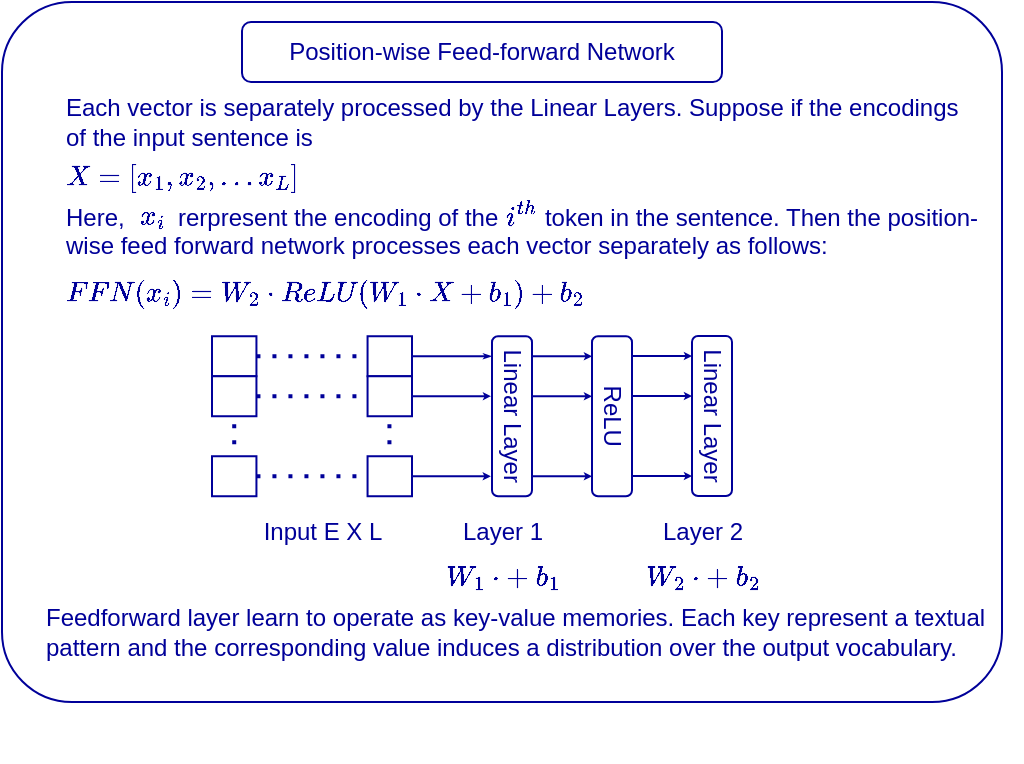 <mxfile version="21.6.5" type="device">
  <diagram name="Page-1" id="nXqlTPuEWZttkAlKJWpj">
    <mxGraphModel dx="619" dy="399" grid="1" gridSize="10" guides="1" tooltips="1" connect="1" arrows="1" fold="1" page="1" pageScale="1" pageWidth="850" pageHeight="1100" math="1" shadow="0">
      <root>
        <mxCell id="0" />
        <mxCell id="1" parent="0" />
        <mxCell id="XnjCDIcHjmMH2OgmWB8k-35" value="" style="rounded=1;whiteSpace=wrap;html=1;strokeColor=#000099;arcSize=10;" parent="1" vertex="1">
          <mxGeometry x="80" y="60" width="500" height="350" as="geometry" />
        </mxCell>
        <mxCell id="XnjCDIcHjmMH2OgmWB8k-37" value="&lt;font color=&quot;#000099&quot;&gt;Position-wise Feed-forward Network&lt;/font&gt;" style="rounded=1;whiteSpace=wrap;html=1;strokeColor=#000099;" parent="1" vertex="1">
          <mxGeometry x="200" y="70" width="240" height="30" as="geometry" />
        </mxCell>
        <mxCell id="XnjCDIcHjmMH2OgmWB8k-325" value="&lt;font color=&quot;#000099&quot;&gt;Input E X L&lt;/font&gt;" style="text;html=1;align=center;verticalAlign=middle;resizable=0;points=[];autosize=1;strokeColor=none;fillColor=none;" parent="1" vertex="1">
          <mxGeometry x="200" y="310.12" width="80" height="30" as="geometry" />
        </mxCell>
        <mxCell id="XnjCDIcHjmMH2OgmWB8k-443" value="&lt;font color=&quot;#000099&quot;&gt;Here,&amp;nbsp; &amp;nbsp; &amp;nbsp; &amp;nbsp; rerpresent the encoding of the&amp;nbsp; &amp;nbsp; &amp;nbsp; &amp;nbsp;token in the&amp;nbsp;sentence. Then the position-&lt;br&gt;wise feed forward network&amp;nbsp;processes each vector separately as follows:&lt;br&gt;&lt;br&gt;&lt;/font&gt;" style="text;html=1;align=left;verticalAlign=middle;resizable=0;points=[];autosize=1;strokeColor=none;fillColor=none;" parent="1" vertex="1">
          <mxGeometry x="110" y="152" width="480" height="60" as="geometry" />
        </mxCell>
        <mxCell id="XnjCDIcHjmMH2OgmWB8k-445" value="&lt;font color=&quot;#000099&quot;&gt;$$x_i$$&lt;br&gt;&lt;/font&gt;" style="text;html=1;align=left;verticalAlign=middle;resizable=0;points=[];autosize=1;strokeColor=none;fillColor=none;" parent="1" vertex="1">
          <mxGeometry x="146.997" y="159" width="70" height="30" as="geometry" />
        </mxCell>
        <mxCell id="XnjCDIcHjmMH2OgmWB8k-439" value="&lt;font color=&quot;#000099&quot;&gt;Each vector is separately processed by the Linear Layers. Suppose if the encodings &lt;br&gt;of the input sentence is&amp;nbsp;&lt;/font&gt;" style="text;html=1;align=left;verticalAlign=middle;resizable=0;points=[];autosize=1;strokeColor=none;fillColor=none;" parent="1" vertex="1">
          <mxGeometry x="110" y="100" width="470" height="40" as="geometry" />
        </mxCell>
        <mxCell id="XnjCDIcHjmMH2OgmWB8k-442" value="&lt;font color=&quot;#000099&quot;&gt;$$X = [x_1, x_2, ... x_L] $$&lt;/font&gt;" style="text;html=1;align=left;verticalAlign=middle;resizable=0;points=[];autosize=1;strokeColor=none;fillColor=none;" parent="1" vertex="1">
          <mxGeometry x="110" y="133" width="170" height="30" as="geometry" />
        </mxCell>
        <mxCell id="XnjCDIcHjmMH2OgmWB8k-446" value="&lt;span style=&quot;color: rgb(0, 0, 153); font-family: Helvetica; font-size: 12px; font-style: normal; font-variant-ligatures: normal; font-variant-caps: normal; font-weight: 400; letter-spacing: normal; orphans: 2; text-align: left; text-indent: 0px; text-transform: none; widows: 2; word-spacing: 0px; -webkit-text-stroke-width: 0px; background-color: rgb(251, 251, 251); text-decoration-thickness: initial; text-decoration-style: initial; text-decoration-color: initial; float: none; display: inline !important;&quot;&gt;$$FFN(x_i) = W_2 \cdot ReLU(W_1 \cdot X + b_1) + b_2&amp;nbsp; $$&lt;/span&gt;" style="text;whiteSpace=wrap;html=1;" parent="1" vertex="1">
          <mxGeometry x="110" y="180" width="323.03" height="40" as="geometry" />
        </mxCell>
        <mxCell id="XnjCDIcHjmMH2OgmWB8k-444" value="&lt;font color=&quot;#000099&quot;&gt;$$i^{th}$$&lt;br&gt;&lt;/font&gt;" style="text;html=1;align=left;verticalAlign=middle;resizable=0;points=[];autosize=1;strokeColor=none;fillColor=none;" parent="1" vertex="1">
          <mxGeometry x="330.003" y="158.5" width="80" height="30" as="geometry" />
        </mxCell>
        <mxCell id="XnjCDIcHjmMH2OgmWB8k-453" value="" style="group" parent="1" vertex="1" connectable="0">
          <mxGeometry x="185" y="227" width="260" height="80.12" as="geometry" />
        </mxCell>
        <mxCell id="XnjCDIcHjmMH2OgmWB8k-409" value="" style="group" parent="XnjCDIcHjmMH2OgmWB8k-453" vertex="1" connectable="0">
          <mxGeometry y="0.12" width="100" height="80" as="geometry" />
        </mxCell>
        <mxCell id="XnjCDIcHjmMH2OgmWB8k-410" value="" style="rounded=0;whiteSpace=wrap;html=1;strokeColor=#000099;" parent="XnjCDIcHjmMH2OgmWB8k-409" vertex="1">
          <mxGeometry width="22.222" height="20" as="geometry" />
        </mxCell>
        <mxCell id="XnjCDIcHjmMH2OgmWB8k-411" value="" style="rounded=0;whiteSpace=wrap;html=1;strokeColor=#000099;" parent="XnjCDIcHjmMH2OgmWB8k-409" vertex="1">
          <mxGeometry x="77.778" width="22.222" height="20" as="geometry" />
        </mxCell>
        <mxCell id="XnjCDIcHjmMH2OgmWB8k-412" value="" style="endArrow=none;dashed=1;html=1;dashPattern=1 3;strokeWidth=2;rounded=0;entryX=0;entryY=0.5;entryDx=0;entryDy=0;strokeColor=#000099;" parent="XnjCDIcHjmMH2OgmWB8k-409" target="XnjCDIcHjmMH2OgmWB8k-411" edge="1">
          <mxGeometry width="50" height="50" relative="1" as="geometry">
            <mxPoint x="22.222" y="10" as="sourcePoint" />
            <mxPoint x="77.778" y="-40" as="targetPoint" />
          </mxGeometry>
        </mxCell>
        <mxCell id="XnjCDIcHjmMH2OgmWB8k-413" value="" style="rounded=0;whiteSpace=wrap;html=1;strokeColor=#000099;" parent="XnjCDIcHjmMH2OgmWB8k-409" vertex="1">
          <mxGeometry y="60" width="22.222" height="20" as="geometry" />
        </mxCell>
        <mxCell id="XnjCDIcHjmMH2OgmWB8k-414" value="" style="rounded=0;whiteSpace=wrap;html=1;strokeColor=#000099;" parent="XnjCDIcHjmMH2OgmWB8k-409" vertex="1">
          <mxGeometry x="77.778" y="60" width="22.222" height="20" as="geometry" />
        </mxCell>
        <mxCell id="XnjCDIcHjmMH2OgmWB8k-415" value="" style="endArrow=none;dashed=1;html=1;dashPattern=1 3;strokeWidth=2;rounded=0;entryX=0;entryY=0.5;entryDx=0;entryDy=0;strokeColor=#000099;" parent="XnjCDIcHjmMH2OgmWB8k-409" target="XnjCDIcHjmMH2OgmWB8k-414" edge="1">
          <mxGeometry width="50" height="50" relative="1" as="geometry">
            <mxPoint x="22.222" y="70" as="sourcePoint" />
            <mxPoint x="77.778" y="20" as="targetPoint" />
          </mxGeometry>
        </mxCell>
        <mxCell id="XnjCDIcHjmMH2OgmWB8k-416" value="" style="endArrow=none;dashed=1;html=1;dashPattern=1 3;strokeWidth=2;rounded=0;entryX=0.5;entryY=0;entryDx=0;entryDy=0;strokeColor=#000099;exitX=0.5;exitY=1;exitDx=0;exitDy=0;" parent="XnjCDIcHjmMH2OgmWB8k-409" source="XnjCDIcHjmMH2OgmWB8k-410" target="XnjCDIcHjmMH2OgmWB8k-413" edge="1">
          <mxGeometry width="50" height="50" relative="1" as="geometry">
            <mxPoint x="33.333" y="80" as="sourcePoint" />
            <mxPoint x="88.889" y="80" as="targetPoint" />
          </mxGeometry>
        </mxCell>
        <mxCell id="XnjCDIcHjmMH2OgmWB8k-417" value="" style="endArrow=none;dashed=1;html=1;dashPattern=1 3;strokeWidth=2;rounded=0;entryX=0.5;entryY=0;entryDx=0;entryDy=0;strokeColor=#000099;exitX=0.5;exitY=1;exitDx=0;exitDy=0;" parent="XnjCDIcHjmMH2OgmWB8k-409" edge="1">
          <mxGeometry width="50" height="50" relative="1" as="geometry">
            <mxPoint x="88.722" y="20" as="sourcePoint" />
            <mxPoint x="88.722" y="60" as="targetPoint" />
          </mxGeometry>
        </mxCell>
        <mxCell id="XnjCDIcHjmMH2OgmWB8k-418" value="" style="rounded=0;whiteSpace=wrap;html=1;strokeColor=#000099;" parent="XnjCDIcHjmMH2OgmWB8k-409" vertex="1">
          <mxGeometry y="20" width="22.222" height="20" as="geometry" />
        </mxCell>
        <mxCell id="XnjCDIcHjmMH2OgmWB8k-419" value="" style="rounded=0;whiteSpace=wrap;html=1;strokeColor=#000099;" parent="XnjCDIcHjmMH2OgmWB8k-409" vertex="1">
          <mxGeometry x="77.778" y="20" width="22.222" height="20" as="geometry" />
        </mxCell>
        <mxCell id="XnjCDIcHjmMH2OgmWB8k-420" value="" style="endArrow=none;dashed=1;html=1;dashPattern=1 3;strokeWidth=2;rounded=0;entryX=0;entryY=0.5;entryDx=0;entryDy=0;strokeColor=#000099;" parent="XnjCDIcHjmMH2OgmWB8k-409" target="XnjCDIcHjmMH2OgmWB8k-419" edge="1">
          <mxGeometry width="50" height="50" relative="1" as="geometry">
            <mxPoint x="22.222" y="30" as="sourcePoint" />
            <mxPoint x="77.778" y="-20" as="targetPoint" />
          </mxGeometry>
        </mxCell>
        <mxCell id="XnjCDIcHjmMH2OgmWB8k-423" value="&lt;font color=&quot;#000099&quot;&gt;Linear Layer&lt;/font&gt;" style="rounded=1;whiteSpace=wrap;html=1;strokeColor=#000099;rotation=90;" parent="XnjCDIcHjmMH2OgmWB8k-453" vertex="1">
          <mxGeometry x="110" y="30.12" width="80" height="20" as="geometry" />
        </mxCell>
        <mxCell id="XnjCDIcHjmMH2OgmWB8k-425" value="&lt;font color=&quot;#000099&quot;&gt;ReLU&lt;/font&gt;" style="rounded=1;whiteSpace=wrap;html=1;strokeColor=#000099;rotation=90;" parent="XnjCDIcHjmMH2OgmWB8k-453" vertex="1">
          <mxGeometry x="160" y="30.12" width="80" height="20" as="geometry" />
        </mxCell>
        <mxCell id="XnjCDIcHjmMH2OgmWB8k-429" style="edgeStyle=orthogonalEdgeStyle;rounded=0;orthogonalLoop=1;jettySize=auto;html=1;exitX=1;exitY=0.5;exitDx=0;exitDy=0;entryX=0.118;entryY=1.014;entryDx=0;entryDy=0;entryPerimeter=0;strokeColor=#000099;endSize=1;endArrow=classicThin;endFill=1;" parent="XnjCDIcHjmMH2OgmWB8k-453" source="XnjCDIcHjmMH2OgmWB8k-411" target="XnjCDIcHjmMH2OgmWB8k-423" edge="1">
          <mxGeometry relative="1" as="geometry" />
        </mxCell>
        <mxCell id="XnjCDIcHjmMH2OgmWB8k-430" style="edgeStyle=orthogonalEdgeStyle;rounded=0;orthogonalLoop=1;jettySize=auto;html=1;exitX=1;exitY=0.5;exitDx=0;exitDy=0;entryX=0.376;entryY=1.025;entryDx=0;entryDy=0;entryPerimeter=0;endSize=1;strokeColor=#000099;" parent="XnjCDIcHjmMH2OgmWB8k-453" source="XnjCDIcHjmMH2OgmWB8k-419" target="XnjCDIcHjmMH2OgmWB8k-423" edge="1">
          <mxGeometry relative="1" as="geometry" />
        </mxCell>
        <mxCell id="XnjCDIcHjmMH2OgmWB8k-431" style="edgeStyle=orthogonalEdgeStyle;rounded=0;orthogonalLoop=1;jettySize=auto;html=1;exitX=1;exitY=0.5;exitDx=0;exitDy=0;entryX=0.875;entryY=1.029;entryDx=0;entryDy=0;entryPerimeter=0;endSize=1;strokeColor=#000099;" parent="XnjCDIcHjmMH2OgmWB8k-453" source="XnjCDIcHjmMH2OgmWB8k-414" target="XnjCDIcHjmMH2OgmWB8k-423" edge="1">
          <mxGeometry relative="1" as="geometry" />
        </mxCell>
        <mxCell id="XnjCDIcHjmMH2OgmWB8k-432" style="edgeStyle=orthogonalEdgeStyle;rounded=0;orthogonalLoop=1;jettySize=auto;html=1;exitX=1;exitY=0.5;exitDx=0;exitDy=0;endSize=1;strokeColor=#000099;" parent="XnjCDIcHjmMH2OgmWB8k-453" edge="1">
          <mxGeometry relative="1" as="geometry">
            <mxPoint x="160" y="10.12" as="sourcePoint" />
            <mxPoint x="190" y="10.12" as="targetPoint" />
          </mxGeometry>
        </mxCell>
        <mxCell id="XnjCDIcHjmMH2OgmWB8k-434" style="edgeStyle=orthogonalEdgeStyle;rounded=0;orthogonalLoop=1;jettySize=auto;html=1;exitX=1;exitY=0.5;exitDx=0;exitDy=0;endSize=1;strokeColor=#000099;" parent="XnjCDIcHjmMH2OgmWB8k-453" edge="1">
          <mxGeometry relative="1" as="geometry">
            <mxPoint x="160" y="30.12" as="sourcePoint" />
            <mxPoint x="190" y="30.12" as="targetPoint" />
          </mxGeometry>
        </mxCell>
        <mxCell id="XnjCDIcHjmMH2OgmWB8k-435" style="edgeStyle=orthogonalEdgeStyle;rounded=0;orthogonalLoop=1;jettySize=auto;html=1;exitX=1;exitY=0.5;exitDx=0;exitDy=0;endSize=1;strokeColor=#000099;" parent="XnjCDIcHjmMH2OgmWB8k-453" edge="1">
          <mxGeometry relative="1" as="geometry">
            <mxPoint x="160" y="70.12" as="sourcePoint" />
            <mxPoint x="190" y="70.12" as="targetPoint" />
          </mxGeometry>
        </mxCell>
        <mxCell id="XnjCDIcHjmMH2OgmWB8k-448" value="&lt;font color=&quot;#000099&quot;&gt;Linear Layer&lt;/font&gt;" style="rounded=1;whiteSpace=wrap;html=1;strokeColor=#000099;rotation=90;" parent="XnjCDIcHjmMH2OgmWB8k-453" vertex="1">
          <mxGeometry x="210" y="30" width="80" height="20" as="geometry" />
        </mxCell>
        <mxCell id="XnjCDIcHjmMH2OgmWB8k-449" style="edgeStyle=orthogonalEdgeStyle;rounded=0;orthogonalLoop=1;jettySize=auto;html=1;exitX=1;exitY=0.5;exitDx=0;exitDy=0;endSize=1;strokeColor=#000099;" parent="XnjCDIcHjmMH2OgmWB8k-453" edge="1">
          <mxGeometry relative="1" as="geometry">
            <mxPoint x="210" y="10" as="sourcePoint" />
            <mxPoint x="240" y="10" as="targetPoint" />
          </mxGeometry>
        </mxCell>
        <mxCell id="XnjCDIcHjmMH2OgmWB8k-450" style="edgeStyle=orthogonalEdgeStyle;rounded=0;orthogonalLoop=1;jettySize=auto;html=1;exitX=1;exitY=0.5;exitDx=0;exitDy=0;endSize=1;strokeColor=#000099;" parent="XnjCDIcHjmMH2OgmWB8k-453" edge="1">
          <mxGeometry relative="1" as="geometry">
            <mxPoint x="210" y="30" as="sourcePoint" />
            <mxPoint x="240" y="30" as="targetPoint" />
          </mxGeometry>
        </mxCell>
        <mxCell id="XnjCDIcHjmMH2OgmWB8k-451" style="edgeStyle=orthogonalEdgeStyle;rounded=0;orthogonalLoop=1;jettySize=auto;html=1;exitX=1;exitY=0.5;exitDx=0;exitDy=0;endSize=1;strokeColor=#000099;" parent="XnjCDIcHjmMH2OgmWB8k-453" edge="1">
          <mxGeometry relative="1" as="geometry">
            <mxPoint x="210" y="70" as="sourcePoint" />
            <mxPoint x="240" y="70" as="targetPoint" />
          </mxGeometry>
        </mxCell>
        <mxCell id="XnjCDIcHjmMH2OgmWB8k-454" value="&lt;font color=&quot;#000099&quot;&gt;Layer 1&lt;br&gt;&lt;/font&gt;" style="text;html=1;align=center;verticalAlign=middle;resizable=0;points=[];autosize=1;strokeColor=none;fillColor=none;" parent="1" vertex="1">
          <mxGeometry x="300" y="310.12" width="60" height="30" as="geometry" />
        </mxCell>
        <mxCell id="XnjCDIcHjmMH2OgmWB8k-455" value="&lt;font color=&quot;#000099&quot;&gt;&lt;br&gt;&lt;/font&gt;" style="text;html=1;align=center;verticalAlign=middle;resizable=0;points=[];autosize=1;strokeColor=none;fillColor=none;" parent="1" vertex="1">
          <mxGeometry x="290" y="410" width="20" height="30" as="geometry" />
        </mxCell>
        <mxCell id="XnjCDIcHjmMH2OgmWB8k-456" value="&lt;font color=&quot;#000099&quot;&gt;$$W_1 \cdot + \ b_1$$&lt;br&gt;&lt;/font&gt;" style="text;html=1;align=center;verticalAlign=middle;resizable=0;points=[];autosize=1;strokeColor=none;fillColor=none;" parent="1" vertex="1">
          <mxGeometry x="260" y="340.12" width="140" height="30" as="geometry" />
        </mxCell>
        <mxCell id="XnjCDIcHjmMH2OgmWB8k-457" value="&lt;font color=&quot;#000099&quot;&gt;$$W_2 \cdot + \ b_2$$&lt;br&gt;&lt;/font&gt;" style="text;html=1;align=center;verticalAlign=middle;resizable=0;points=[];autosize=1;strokeColor=none;fillColor=none;" parent="1" vertex="1">
          <mxGeometry x="360" y="340.12" width="140" height="30" as="geometry" />
        </mxCell>
        <mxCell id="XnjCDIcHjmMH2OgmWB8k-458" value="&lt;font color=&quot;#000099&quot;&gt;Layer 2&lt;br&gt;&lt;/font&gt;" style="text;html=1;align=center;verticalAlign=middle;resizable=0;points=[];autosize=1;strokeColor=none;fillColor=none;" parent="1" vertex="1">
          <mxGeometry x="400" y="310.12" width="60" height="30" as="geometry" />
        </mxCell>
        <mxCell id="XnjCDIcHjmMH2OgmWB8k-459" value="&lt;font color=&quot;#000099&quot;&gt;Feedforward layer learn to operate as key-value memories. Each key represent a textual&lt;br&gt;pattern and the corresponding value induces a distribution over the output vocabulary.&lt;br&gt;&lt;/font&gt;" style="text;html=1;align=left;verticalAlign=middle;resizable=0;points=[];autosize=1;strokeColor=none;fillColor=none;" parent="1" vertex="1">
          <mxGeometry x="100" y="355" width="490" height="40" as="geometry" />
        </mxCell>
      </root>
    </mxGraphModel>
  </diagram>
</mxfile>
